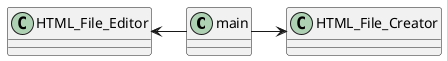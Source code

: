 @startuml
'https://plantuml.com/class-diagram

class main
class HTML_File_Creator
class HTML_File_Editor


main -> HTML_File_Creator
HTML_File_Editor <- main



@enduml